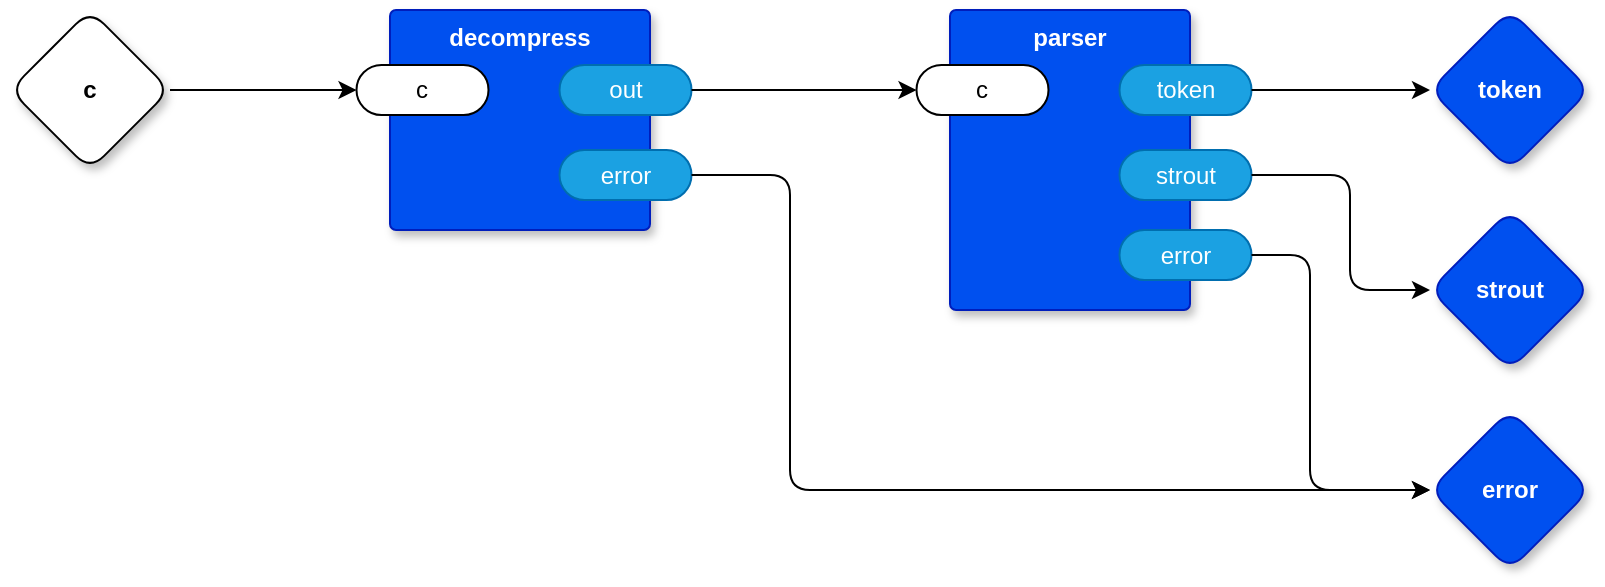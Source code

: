 <mxfile version="21.6.8" type="device" pages="3">
  <diagram id="mSFO4G60ufZmERrMrSx2" name="main">
    <mxGraphModel dx="1022" dy="669" grid="1" gridSize="10" guides="1" tooltips="1" connect="1" arrows="1" fold="1" page="1" pageScale="1" pageWidth="1100" pageHeight="850" math="0" shadow="0">
      <root>
        <mxCell id="0" />
        <mxCell id="1" parent="0" />
        <mxCell id="XrLjGz4Oy-Y_-dweoqUq-1" value="decompress" style="rounded=1;whiteSpace=wrap;html=1;sketch=0;container=1;recursiveResize=0;verticalAlign=top;arcSize=6;fontStyle=1;autosize=0;points=[];absoluteArcSize=1;shadow=1;strokeColor=#001DBC;fillColor=#0050ef;fontColor=#ffffff;" vertex="1" parent="1">
          <mxGeometry x="200" y="120" width="130" height="110" as="geometry">
            <mxRectangle x="-98" y="-1230" width="99" height="26" as="alternateBounds" />
          </mxGeometry>
        </mxCell>
        <mxCell id="XrLjGz4Oy-Y_-dweoqUq-2" value="c" style="rounded=1;whiteSpace=wrap;html=1;sketch=0;points=[[0,0.5,0,0,0],[1,0.5,0,0,0]];arcSize=50;" vertex="1" parent="XrLjGz4Oy-Y_-dweoqUq-1">
          <mxGeometry x="-16.75" y="27.5" width="66" height="25" as="geometry" />
        </mxCell>
        <mxCell id="XrLjGz4Oy-Y_-dweoqUq-3" value="out" style="rounded=1;whiteSpace=wrap;html=1;sketch=0;points=[[0,0.5,0,0,0],[1,0.5,0,0,0]];fillColor=#1ba1e2;fontColor=#ffffff;strokeColor=#006EAF;arcSize=50;" vertex="1" parent="XrLjGz4Oy-Y_-dweoqUq-1">
          <mxGeometry x="84.75" y="27.5" width="66" height="25" as="geometry" />
        </mxCell>
        <mxCell id="XrLjGz4Oy-Y_-dweoqUq-4" value="error" style="rounded=1;whiteSpace=wrap;html=1;sketch=0;points=[[0,0.5,0,0,0],[1,0.5,0,0,0]];fillColor=#1ba1e2;fontColor=#ffffff;strokeColor=#006EAF;arcSize=50;" vertex="1" parent="XrLjGz4Oy-Y_-dweoqUq-1">
          <mxGeometry x="84.75" y="70" width="66" height="25" as="geometry" />
        </mxCell>
        <mxCell id="XrLjGz4Oy-Y_-dweoqUq-5" value="parser" style="rounded=1;whiteSpace=wrap;html=1;sketch=0;container=1;recursiveResize=0;verticalAlign=top;arcSize=6;fontStyle=1;autosize=0;points=[];absoluteArcSize=1;shadow=1;strokeColor=#001DBC;fillColor=#0050ef;fontColor=#ffffff;" vertex="1" parent="1">
          <mxGeometry x="480" y="120" width="120" height="150" as="geometry">
            <mxRectangle x="-98" y="-1230" width="99" height="26" as="alternateBounds" />
          </mxGeometry>
        </mxCell>
        <mxCell id="XrLjGz4Oy-Y_-dweoqUq-6" value="c" style="rounded=1;whiteSpace=wrap;html=1;sketch=0;points=[[0,0.5,0,0,0],[1,0.5,0,0,0]];arcSize=50;" vertex="1" parent="XrLjGz4Oy-Y_-dweoqUq-5">
          <mxGeometry x="-16.75" y="27.5" width="66" height="25" as="geometry" />
        </mxCell>
        <mxCell id="XrLjGz4Oy-Y_-dweoqUq-7" value="token" style="rounded=1;whiteSpace=wrap;html=1;sketch=0;points=[[0,0.5,0,0,0],[1,0.5,0,0,0]];fillColor=#1ba1e2;fontColor=#ffffff;strokeColor=#006EAF;arcSize=50;" vertex="1" parent="XrLjGz4Oy-Y_-dweoqUq-5">
          <mxGeometry x="84.75" y="27.5" width="66" height="25" as="geometry" />
        </mxCell>
        <mxCell id="XrLjGz4Oy-Y_-dweoqUq-8" value="strout" style="rounded=1;whiteSpace=wrap;html=1;sketch=0;points=[[0,0.5,0,0,0],[1,0.5,0,0,0]];fillColor=#1ba1e2;fontColor=#ffffff;strokeColor=#006EAF;arcSize=50;" vertex="1" parent="XrLjGz4Oy-Y_-dweoqUq-5">
          <mxGeometry x="84.75" y="70" width="66" height="25" as="geometry" />
        </mxCell>
        <mxCell id="XrLjGz4Oy-Y_-dweoqUq-9" value="error" style="rounded=1;whiteSpace=wrap;html=1;sketch=0;points=[[0,0.5,0,0,0],[1,0.5,0,0,0]];fillColor=#1ba1e2;fontColor=#ffffff;strokeColor=#006EAF;arcSize=50;" vertex="1" parent="XrLjGz4Oy-Y_-dweoqUq-5">
          <mxGeometry x="84.75" y="110" width="66" height="25" as="geometry" />
        </mxCell>
        <mxCell id="XrLjGz4Oy-Y_-dweoqUq-25" style="edgeStyle=orthogonalEdgeStyle;shape=connector;rounded=1;orthogonalLoop=1;jettySize=auto;html=1;exitX=1;exitY=0.5;exitDx=0;exitDy=0;exitPerimeter=0;entryX=0;entryY=0.5;entryDx=0;entryDy=0;entryPerimeter=0;labelBackgroundColor=default;strokeColor=default;fontFamily=Helvetica;fontSize=11;fontColor=default;endArrow=classic;" edge="1" parent="1" source="XrLjGz4Oy-Y_-dweoqUq-11" target="XrLjGz4Oy-Y_-dweoqUq-2">
          <mxGeometry relative="1" as="geometry" />
        </mxCell>
        <mxCell id="XrLjGz4Oy-Y_-dweoqUq-11" value="c" style="rhombus;whiteSpace=wrap;html=1;rounded=1;fontStyle=1;glass=0;sketch=0;fontSize=12;points=[[0,0.5,0,0,0],[0.5,0,0,0,0],[0.5,1,0,0,0],[1,0.5,0,0,0]];shadow=1;" vertex="1" parent="1">
          <mxGeometry x="10" y="120" width="80" height="80" as="geometry" />
        </mxCell>
        <mxCell id="XrLjGz4Oy-Y_-dweoqUq-12" value="token" style="rhombus;whiteSpace=wrap;html=1;rounded=1;fillColor=#0050ef;fontColor=#ffffff;strokeColor=#001DBC;fontStyle=1;glass=0;sketch=0;fontSize=12;points=[[0,0.5,0,0,0],[0.5,0,0,0,0],[0.5,1,0,0,0],[1,0.5,0,0,0]];shadow=1;" vertex="1" parent="1">
          <mxGeometry x="720" y="120" width="80" height="80" as="geometry" />
        </mxCell>
        <mxCell id="XrLjGz4Oy-Y_-dweoqUq-13" value="strout" style="rhombus;whiteSpace=wrap;html=1;rounded=1;fillColor=#0050ef;fontColor=#ffffff;strokeColor=#001DBC;fontStyle=1;glass=0;sketch=0;fontSize=12;points=[[0,0.5,0,0,0],[0.5,0,0,0,0],[0.5,1,0,0,0],[1,0.5,0,0,0]];shadow=1;" vertex="1" parent="1">
          <mxGeometry x="720" y="220" width="80" height="80" as="geometry" />
        </mxCell>
        <mxCell id="XrLjGz4Oy-Y_-dweoqUq-14" value="error" style="rhombus;whiteSpace=wrap;html=1;rounded=1;fillColor=#0050ef;fontColor=#ffffff;strokeColor=#001DBC;fontStyle=1;glass=0;sketch=0;fontSize=12;points=[[0,0.5,0,0,0],[0.5,0,0,0,0],[0.5,1,0,0,0],[1,0.5,0,0,0]];shadow=1;" vertex="1" parent="1">
          <mxGeometry x="720" y="320" width="80" height="80" as="geometry" />
        </mxCell>
        <mxCell id="XrLjGz4Oy-Y_-dweoqUq-15" style="edgeStyle=orthogonalEdgeStyle;rounded=0;orthogonalLoop=1;jettySize=auto;html=1;exitX=1;exitY=0.5;exitDx=0;exitDy=0;exitPerimeter=0;" edge="1" parent="1" source="XrLjGz4Oy-Y_-dweoqUq-7" target="XrLjGz4Oy-Y_-dweoqUq-12">
          <mxGeometry relative="1" as="geometry" />
        </mxCell>
        <mxCell id="XrLjGz4Oy-Y_-dweoqUq-17" style="edgeStyle=orthogonalEdgeStyle;rounded=1;orthogonalLoop=1;jettySize=auto;html=1;exitX=1;exitY=0.5;exitDx=0;exitDy=0;exitPerimeter=0;entryX=0;entryY=0.5;entryDx=0;entryDy=0;entryPerimeter=0;" edge="1" parent="1" source="XrLjGz4Oy-Y_-dweoqUq-8" target="XrLjGz4Oy-Y_-dweoqUq-13">
          <mxGeometry relative="1" as="geometry">
            <Array as="points">
              <mxPoint x="680" y="203" />
              <mxPoint x="680" y="260" />
            </Array>
          </mxGeometry>
        </mxCell>
        <mxCell id="XrLjGz4Oy-Y_-dweoqUq-18" style="edgeStyle=orthogonalEdgeStyle;shape=connector;rounded=1;orthogonalLoop=1;jettySize=auto;html=1;exitX=1;exitY=0.5;exitDx=0;exitDy=0;exitPerimeter=0;entryX=0;entryY=0.5;entryDx=0;entryDy=0;entryPerimeter=0;labelBackgroundColor=default;strokeColor=default;fontFamily=Helvetica;fontSize=11;fontColor=default;endArrow=classic;" edge="1" parent="1" source="XrLjGz4Oy-Y_-dweoqUq-9" target="XrLjGz4Oy-Y_-dweoqUq-14">
          <mxGeometry relative="1" as="geometry">
            <Array as="points">
              <mxPoint x="660" y="243" />
              <mxPoint x="660" y="360" />
            </Array>
          </mxGeometry>
        </mxCell>
        <mxCell id="XrLjGz4Oy-Y_-dweoqUq-20" style="edgeStyle=orthogonalEdgeStyle;shape=connector;rounded=1;orthogonalLoop=1;jettySize=auto;html=1;exitX=1;exitY=0.5;exitDx=0;exitDy=0;exitPerimeter=0;entryX=0;entryY=0.5;entryDx=0;entryDy=0;entryPerimeter=0;labelBackgroundColor=default;strokeColor=default;fontFamily=Helvetica;fontSize=11;fontColor=default;endArrow=classic;" edge="1" parent="1" source="XrLjGz4Oy-Y_-dweoqUq-4" target="XrLjGz4Oy-Y_-dweoqUq-14">
          <mxGeometry relative="1" as="geometry">
            <Array as="points">
              <mxPoint x="400" y="203" />
              <mxPoint x="400" y="360" />
            </Array>
          </mxGeometry>
        </mxCell>
        <mxCell id="XrLjGz4Oy-Y_-dweoqUq-24" style="edgeStyle=orthogonalEdgeStyle;shape=connector;rounded=1;orthogonalLoop=1;jettySize=auto;html=1;exitX=1;exitY=0.5;exitDx=0;exitDy=0;exitPerimeter=0;entryX=0;entryY=0.5;entryDx=0;entryDy=0;entryPerimeter=0;labelBackgroundColor=default;strokeColor=default;fontFamily=Helvetica;fontSize=11;fontColor=default;endArrow=classic;" edge="1" parent="1" source="XrLjGz4Oy-Y_-dweoqUq-3" target="XrLjGz4Oy-Y_-dweoqUq-6">
          <mxGeometry relative="1" as="geometry" />
        </mxCell>
      </root>
    </mxGraphModel>
  </diagram>
  <diagram id="HK1phH5RGYY2fiLGqI9E" name="sm decompress">
    <mxGraphModel dx="1022" dy="669" grid="1" gridSize="10" guides="1" tooltips="1" connect="1" arrows="1" fold="1" page="1" pageScale="1" pageWidth="850" pageHeight="1100" math="0" shadow="0">
      <root>
        <mxCell id="0" />
        <mxCell id="1" parent="0" />
        <mxCell id="vGu3r4qqtElSZ2S06yqI-1" value="Wait For Len" style="ellipse;whiteSpace=wrap;html=1;fillColor=#dae8fc;strokeColor=#6c8ebf;" parent="1" vertex="1">
          <mxGeometry x="200" y="240" width="120" height="80" as="geometry" />
        </mxCell>
        <mxCell id="vGu3r4qqtElSZ2S06yqI-2" value="wait for character" style="ellipse;whiteSpace=wrap;html=1;fillColor=#dae8fc;strokeColor=#6c8ebf;" parent="1" vertex="1">
          <mxGeometry x="460" y="180" width="120" height="80" as="geometry" />
        </mxCell>
        <mxCell id="vGu3r4qqtElSZ2S06yqI-10" value="" style="ellipse;whiteSpace=wrap;html=1;aspect=fixed;fontFamily=Helvetica;fontSize=11;fontColor=default;" parent="1" vertex="1">
          <mxGeometry x="495" y="50" width="50" height="50" as="geometry" />
        </mxCell>
        <mxCell id="vGu3r4qqtElSZ2S06yqI-11" value="" style="endArrow=classic;html=1;rounded=1;labelBackgroundColor=default;strokeColor=default;fontFamily=Helvetica;fontSize=11;fontColor=default;shape=connector;curved=1;exitX=0.5;exitY=1;exitDx=0;exitDy=0;entryX=0.5;entryY=0;entryDx=0;entryDy=0;" parent="1" source="vGu3r4qqtElSZ2S06yqI-10" target="vGu3r4qqtElSZ2S06yqI-2" edge="1">
          <mxGeometry width="50" height="50" relative="1" as="geometry">
            <mxPoint x="360" y="290" as="sourcePoint" />
            <mxPoint x="510" y="120" as="targetPoint" />
          </mxGeometry>
        </mxCell>
        <mxCell id="vGu3r4qqtElSZ2S06yqI-12" value="" style="endArrow=classic;html=1;rounded=1;labelBackgroundColor=default;strokeColor=default;fontFamily=Helvetica;fontSize=11;fontColor=default;shape=connector;curved=1;exitX=1;exitY=0;exitDx=0;exitDy=0;entryX=1;entryY=1;entryDx=0;entryDy=0;" parent="1" source="vGu3r4qqtElSZ2S06yqI-2" target="vGu3r4qqtElSZ2S06yqI-2" edge="1">
          <mxGeometry width="50" height="50" relative="1" as="geometry">
            <mxPoint x="360" y="290" as="sourcePoint" />
            <mxPoint x="410" y="240" as="targetPoint" />
            <Array as="points">
              <mxPoint x="650" y="170" />
              <mxPoint x="690" y="220" />
              <mxPoint x="650" y="270" />
            </Array>
          </mxGeometry>
        </mxCell>
        <mxCell id="vGu3r4qqtElSZ2S06yqI-14" value="" style="endArrow=classic;html=1;rounded=1;labelBackgroundColor=default;strokeColor=default;fontFamily=Helvetica;fontSize=11;fontColor=default;shape=connector;curved=1;exitX=0;exitY=1;exitDx=0;exitDy=0;entryX=0;entryY=0.5;entryDx=0;entryDy=0;" parent="1" source="vGu3r4qqtElSZ2S06yqI-2" target="vGu3r4qqtElSZ2S06yqI-2" edge="1">
          <mxGeometry width="50" height="50" relative="1" as="geometry">
            <mxPoint x="360" y="290" as="sourcePoint" />
            <mxPoint x="410" y="240" as="targetPoint" />
            <Array as="points">
              <mxPoint x="450" y="280" />
              <mxPoint x="390" y="280" />
              <mxPoint x="410" y="240" />
            </Array>
          </mxGeometry>
        </mxCell>
        <mxCell id="vGu3r4qqtElSZ2S06yqI-16" value="" style="endArrow=classic;html=1;rounded=1;labelBackgroundColor=default;strokeColor=default;fontFamily=Helvetica;fontSize=11;fontColor=default;shape=connector;curved=1;exitX=0;exitY=0;exitDx=0;exitDy=0;entryX=1;entryY=0;entryDx=0;entryDy=0;" parent="1" source="vGu3r4qqtElSZ2S06yqI-2" target="vGu3r4qqtElSZ2S06yqI-1" edge="1">
          <mxGeometry width="50" height="50" relative="1" as="geometry">
            <mxPoint x="400" y="310" as="sourcePoint" />
            <mxPoint x="450" y="260" as="targetPoint" />
            <Array as="points">
              <mxPoint x="360" y="150" />
            </Array>
          </mxGeometry>
        </mxCell>
        <mxCell id="vGu3r4qqtElSZ2S06yqI-26" value="" style="endArrow=classic;html=1;rounded=1;labelBackgroundColor=default;strokeColor=default;fontFamily=Helvetica;fontSize=11;fontColor=default;shape=connector;curved=1;entryX=0.5;entryY=1;entryDx=0;entryDy=0;exitX=1;exitY=1;exitDx=0;exitDy=0;" parent="1" source="vGu3r4qqtElSZ2S06yqI-1" target="vGu3r4qqtElSZ2S06yqI-2" edge="1">
          <mxGeometry width="50" height="50" relative="1" as="geometry">
            <mxPoint x="280" y="310" as="sourcePoint" />
            <mxPoint x="330" y="260" as="targetPoint" />
            <Array as="points">
              <mxPoint x="460" y="380" />
            </Array>
          </mxGeometry>
        </mxCell>
        <mxCell id="vGu3r4qqtElSZ2S06yqI-27" value="Events" parent="0" />
        <mxCell id="vGu3r4qqtElSZ2S06yqI-29" value="c" style="rounded=1;whiteSpace=wrap;html=1;fontFamily=Helvetica;fontSize=11;fillColor=#f8cecc;strokeColor=#b85450;" parent="vGu3r4qqtElSZ2S06yqI-27" vertex="1">
          <mxGeometry x="330" y="150" width="80" height="20" as="geometry" />
        </mxCell>
        <mxCell id="vGu3r4qqtElSZ2S06yqI-30" value="c" style="rounded=1;whiteSpace=wrap;html=1;fontFamily=Helvetica;fontSize=11;fillColor=#f8cecc;strokeColor=#b85450;" parent="vGu3r4qqtElSZ2S06yqI-27" vertex="1">
          <mxGeometry x="385" y="280" width="80" height="20" as="geometry" />
        </mxCell>
        <mxCell id="vGu3r4qqtElSZ2S06yqI-31" value="c" style="rounded=1;whiteSpace=wrap;html=1;fontFamily=Helvetica;fontSize=11;fillColor=#f8cecc;strokeColor=#b85450;" parent="vGu3r4qqtElSZ2S06yqI-27" vertex="1">
          <mxGeometry x="580" y="150" width="80" height="20" as="geometry" />
        </mxCell>
        <mxCell id="vGu3r4qqtElSZ2S06yqI-32" value="c" style="rounded=1;whiteSpace=wrap;html=1;fontFamily=Helvetica;fontSize=11;fillColor=#f8cecc;strokeColor=#b85450;" parent="vGu3r4qqtElSZ2S06yqI-27" vertex="1">
          <mxGeometry x="400" y="340" width="80" height="20" as="geometry" />
        </mxCell>
        <mxCell id="vGu3r4qqtElSZ2S06yqI-33" value="Guards" parent="0" />
        <mxCell id="vGu3r4qqtElSZ2S06yqI-37" value="c == 0xFF" style="rounded=1;whiteSpace=wrap;html=1;fontFamily=Helvetica;fontSize=11;fillColor=#fff2cc;strokeColor=#d6b656;" parent="vGu3r4qqtElSZ2S06yqI-33" vertex="1">
          <mxGeometry x="280" y="170" width="80" height="20" as="geometry" />
        </mxCell>
        <mxCell id="vGu3r4qqtElSZ2S06yqI-38" value="c == EOF" style="rounded=1;whiteSpace=wrap;html=1;fontFamily=Helvetica;fontSize=11;fillColor=#fff2cc;strokeColor=#d6b656;" parent="vGu3r4qqtElSZ2S06yqI-33" vertex="1">
          <mxGeometry x="370" y="300" width="80" height="20" as="geometry" />
        </mxCell>
        <mxCell id="vGu3r4qqtElSZ2S06yqI-39" value="c != 0xFF &amp;amp;&amp;amp; c != EOF" style="rounded=0;whiteSpace=wrap;html=1;fontFamily=Helvetica;fontSize=11;fillColor=#fff2cc;strokeColor=#d6b656;arcSize=50;" parent="vGu3r4qqtElSZ2S06yqI-33" vertex="1">
          <mxGeometry x="630" y="170" width="130" height="20" as="geometry" />
        </mxCell>
        <mxCell id="vGu3r4qqtElSZ2S06yqI-41" value="Actions" parent="0" />
        <mxCell id="vGu3r4qqtElSZ2S06yqI-42" value="c -&amp;gt; out" style="rounded=1;whiteSpace=wrap;html=1;fontFamily=Helvetica;fontSize=11;fillColor=#f5f5f5;strokeColor=#666666;fontColor=#333333;" parent="vGu3r4qqtElSZ2S06yqI-41" vertex="1">
          <mxGeometry x="700" y="190" width="80" height="20" as="geometry" />
        </mxCell>
        <mxCell id="vGu3r4qqtElSZ2S06yqI-43" value="c -&amp;gt; out&lt;br&gt;Len times" style="rounded=1;whiteSpace=wrap;html=1;fontFamily=Helvetica;fontSize=11;fillColor=#f5f5f5;strokeColor=#666666;fontColor=#333333;" parent="vGu3r4qqtElSZ2S06yqI-41" vertex="1">
          <mxGeometry x="430" y="360" width="80" height="30" as="geometry" />
        </mxCell>
        <mxCell id="vGu3r4qqtElSZ2S06yqI-45" value="Len = c" style="rounded=1;whiteSpace=wrap;html=1;fontFamily=Helvetica;fontSize=11;fillColor=#f5f5f5;strokeColor=#666666;fontColor=#333333;" parent="vGu3r4qqtElSZ2S06yqI-41" vertex="1">
          <mxGeometry x="250" y="190" width="80" height="20" as="geometry" />
        </mxCell>
        <mxCell id="dOa_nTdah6o6NHDu_8-Q-9" value="int Len;" style="rounded=1;whiteSpace=wrap;html=1;fontFamily=Helvetica;fontSize=11;fontColor=#333333;fillColor=#f5f5f5;strokeColor=#666666;" parent="vGu3r4qqtElSZ2S06yqI-41" vertex="1">
          <mxGeometry x="520" y="60" width="80" height="20" as="geometry" />
        </mxCell>
      </root>
    </mxGraphModel>
  </diagram>
  <diagram id="0fGMUjhH_l3Tex7Qu2s6" name="sm parser">
    <mxGraphModel dx="1262" dy="669" grid="1" gridSize="10" guides="1" tooltips="1" connect="1" arrows="1" fold="1" page="1" pageScale="1" pageWidth="1100" pageHeight="850" math="0" shadow="0">
      <root>
        <mxCell id="0" />
        <mxCell id="1" value="states" style="locked=1;" parent="0" />
        <mxCell id="PCtxDKCk-XMuPlPl9Ei9-1" value="wait for character" style="ellipse;whiteSpace=wrap;html=1;fillColor=#dae8fc;strokeColor=#6c8ebf;points=[[0.03,0.3,0,0,0],[0.03,0.64,0,0,0],[0.2,0.1,0,0,0],[0.2,0.9,0,0,0],[0.5,0,0,0,0],[0.5,1,0,0,0],[0.82,0.1,0,0,0],[0.82,0.9,0,0,0],[0.97,0.34,0,0,0],[0.97,0.64,0,0,0]];" vertex="1" parent="1">
          <mxGeometry x="280" y="160" width="120" height="80" as="geometry" />
        </mxCell>
        <mxCell id="PCtxDKCk-XMuPlPl9Ei9-2" style="edgeStyle=none;shape=connector;curved=1;rounded=1;orthogonalLoop=1;jettySize=auto;html=1;entryX=0.5;entryY=0;entryDx=0;entryDy=0;labelBackgroundColor=default;strokeColor=default;fontFamily=Helvetica;fontSize=11;fontColor=default;endArrow=classic;" edge="1" parent="1" source="PCtxDKCk-XMuPlPl9Ei9-3" target="PCtxDKCk-XMuPlPl9Ei9-1">
          <mxGeometry relative="1" as="geometry" />
        </mxCell>
        <mxCell id="PCtxDKCk-XMuPlPl9Ei9-3" value="" style="ellipse;whiteSpace=wrap;html=1;aspect=fixed;fontFamily=Helvetica;fontSize=11;fontColor=default;" vertex="1" parent="1">
          <mxGeometry x="315" y="40" width="50" height="50" as="geometry" />
        </mxCell>
        <mxCell id="PCtxDKCk-XMuPlPl9Ei9-4" value="transitions" style="locked=1;" parent="0" />
        <mxCell id="PCtxDKCk-XMuPlPl9Ei9-8" value="" style="curved=1;endArrow=classic;html=1;rounded=1;labelBackgroundColor=default;strokeColor=default;fontFamily=Helvetica;fontSize=11;fontColor=default;shape=connector;exitX=0.03;exitY=0.64;exitDx=0;exitDy=0;exitPerimeter=0;entryX=0.2;entryY=0.9;entryDx=0;entryDy=0;entryPerimeter=0;" edge="1" parent="PCtxDKCk-XMuPlPl9Ei9-4" source="PCtxDKCk-XMuPlPl9Ei9-1" target="PCtxDKCk-XMuPlPl9Ei9-1">
          <mxGeometry width="50" height="50" relative="1" as="geometry">
            <mxPoint x="500" y="370" as="sourcePoint" />
            <mxPoint x="550" y="320" as="targetPoint" />
            <Array as="points">
              <mxPoint x="250" y="220" />
              <mxPoint x="240" y="240" />
              <mxPoint x="250" y="260" />
              <mxPoint x="280" y="260" />
            </Array>
          </mxGeometry>
        </mxCell>
        <mxCell id="PCtxDKCk-XMuPlPl9Ei9-9" value="" style="curved=1;endArrow=classic;html=1;rounded=1;labelBackgroundColor=default;strokeColor=default;fontFamily=Helvetica;fontSize=11;fontColor=default;shape=connector;exitX=0.97;exitY=0.64;exitDx=0;exitDy=0;exitPerimeter=0;entryX=0.82;entryY=0.9;entryDx=0;entryDy=0;entryPerimeter=0;" edge="1" parent="PCtxDKCk-XMuPlPl9Ei9-4" source="PCtxDKCk-XMuPlPl9Ei9-1" target="PCtxDKCk-XMuPlPl9Ei9-1">
          <mxGeometry width="50" height="50" relative="1" as="geometry">
            <mxPoint x="370" y="290" as="sourcePoint" />
            <mxPoint x="370" y="310" as="targetPoint" />
            <Array as="points">
              <mxPoint x="430" y="220" />
              <mxPoint x="440" y="240" />
              <mxPoint x="430" y="260" />
              <mxPoint x="390" y="260" />
            </Array>
          </mxGeometry>
        </mxCell>
        <mxCell id="PCtxDKCk-XMuPlPl9Ei9-11" value="" style="curved=1;endArrow=classic;html=1;rounded=1;labelBackgroundColor=default;strokeColor=default;fontFamily=Helvetica;fontSize=11;fontColor=default;shape=connector;exitX=0.2;exitY=0.1;exitDx=0;exitDy=0;exitPerimeter=0;entryX=0.03;entryY=0.3;entryDx=0;entryDy=0;entryPerimeter=0;" edge="1" parent="PCtxDKCk-XMuPlPl9Ei9-4" source="PCtxDKCk-XMuPlPl9Ei9-1" target="PCtxDKCk-XMuPlPl9Ei9-1">
          <mxGeometry width="50" height="50" relative="1" as="geometry">
            <mxPoint x="410" y="280" as="sourcePoint" />
            <mxPoint x="410" y="330" as="targetPoint" />
            <Array as="points">
              <mxPoint x="290" y="130" />
              <mxPoint x="250" y="130" />
              <mxPoint x="240" y="160" />
              <mxPoint x="260" y="180" />
            </Array>
          </mxGeometry>
        </mxCell>
        <mxCell id="PCtxDKCk-XMuPlPl9Ei9-13" value="" style="curved=1;endArrow=classic;html=1;rounded=1;labelBackgroundColor=default;strokeColor=default;fontFamily=Helvetica;fontSize=11;fontColor=default;shape=connector;exitX=0.82;exitY=0.1;exitDx=0;exitDy=0;exitPerimeter=0;entryX=0.97;entryY=0.34;entryDx=0;entryDy=0;entryPerimeter=0;" edge="1" parent="PCtxDKCk-XMuPlPl9Ei9-4" source="PCtxDKCk-XMuPlPl9Ei9-1" target="PCtxDKCk-XMuPlPl9Ei9-1">
          <mxGeometry width="50" height="50" relative="1" as="geometry">
            <mxPoint x="370" y="260" as="sourcePoint" />
            <mxPoint x="420" y="210" as="targetPoint" />
            <Array as="points">
              <mxPoint x="390" y="140" />
              <mxPoint x="420" y="130" />
              <mxPoint x="440" y="150" />
              <mxPoint x="430" y="180" />
            </Array>
          </mxGeometry>
        </mxCell>
        <mxCell id="PCtxDKCk-XMuPlPl9Ei9-14" value="events" style="locked=1;" parent="0" />
        <mxCell id="gkOtgC_M-VPJHdKjA_MQ-1" value="c" style="rounded=1;whiteSpace=wrap;html=1;fontFamily=Helvetica;fontSize=11;fillColor=#f8cecc;strokeColor=#b85450;" vertex="1" parent="PCtxDKCk-XMuPlPl9Ei9-14">
          <mxGeometry x="210" y="250" width="40" height="20" as="geometry" />
        </mxCell>
        <mxCell id="gkOtgC_M-VPJHdKjA_MQ-2" value="c" style="rounded=1;whiteSpace=wrap;html=1;fontFamily=Helvetica;fontSize=11;fillColor=#f8cecc;strokeColor=#b85450;" vertex="1" parent="PCtxDKCk-XMuPlPl9Ei9-14">
          <mxGeometry x="430" y="250" width="40" height="20" as="geometry" />
        </mxCell>
        <mxCell id="gkOtgC_M-VPJHdKjA_MQ-3" value="c" style="rounded=1;whiteSpace=wrap;html=1;fontFamily=Helvetica;fontSize=11;fillColor=#f8cecc;strokeColor=#b85450;" vertex="1" parent="PCtxDKCk-XMuPlPl9Ei9-14">
          <mxGeometry x="430" y="130" width="40" height="20" as="geometry" />
        </mxCell>
        <mxCell id="gkOtgC_M-VPJHdKjA_MQ-4" value="c" style="rounded=1;whiteSpace=wrap;html=1;fontFamily=Helvetica;fontSize=11;fillColor=#f8cecc;strokeColor=#b85450;" vertex="1" parent="PCtxDKCk-XMuPlPl9Ei9-14">
          <mxGeometry x="210" y="130" width="40" height="20" as="geometry" />
        </mxCell>
        <mxCell id="QHTXQmacUig1TSdQCZOn-1" value="guards" style="locked=1;" parent="0" />
        <mxCell id="Pd5S_PKy-yTjK5EojUim-1" value="c != EOF &amp;amp;&amp;amp; ! isalpha (c)" style="rounded=1;whiteSpace=wrap;html=1;fontFamily=Helvetica;fontSize=11;fillColor=#fff2cc;strokeColor=#d6b656;" vertex="1" parent="QHTXQmacUig1TSdQCZOn-1">
          <mxGeometry x="440" y="270" width="130" height="20" as="geometry" />
        </mxCell>
        <mxCell id="Pd5S_PKy-yTjK5EojUim-2" value="isalpha (c)" style="rounded=1;whiteSpace=wrap;html=1;fontFamily=Helvetica;fontSize=11;fillColor=#fff2cc;strokeColor=#d6b656;fontStyle=1" vertex="1" parent="QHTXQmacUig1TSdQCZOn-1">
          <mxGeometry x="440" y="150" width="80" height="20" as="geometry" />
        </mxCell>
        <mxCell id="Pd5S_PKy-yTjK5EojUim-3" value="c == EOF &amp;amp;&amp;amp; buffer is empty" style="rounded=1;whiteSpace=wrap;html=1;fontFamily=Helvetica;fontSize=11;fillColor=#fff2cc;strokeColor=#d6b656;" vertex="1" parent="QHTXQmacUig1TSdQCZOn-1">
          <mxGeometry x="70" y="150" width="160" height="20" as="geometry" />
        </mxCell>
        <mxCell id="Pd5S_PKy-yTjK5EojUim-4" value="c == EOF &amp;amp;&amp;amp; buffer is not empty" style="rounded=1;whiteSpace=wrap;html=1;fontFamily=Helvetica;fontSize=11;fillColor=#fff2cc;strokeColor=#d6b656;" vertex="1" parent="QHTXQmacUig1TSdQCZOn-1">
          <mxGeometry x="60" y="270" width="180" height="20" as="geometry" />
        </mxCell>
        <mxCell id="Pd5S_PKy-yTjK5EojUim-5" value="actions" style="" parent="0" />
        <mxCell id="WVKx6YvsKq-8Dsry4m7V-1" value="buffer += c" style="rounded=1;whiteSpace=wrap;html=1;fontFamily=Helvetica;fontSize=11;fillColor=#f5f5f5;strokeColor=#666666;fontColor=#333333;align=left;spacingLeft=4;" vertex="1" parent="Pd5S_PKy-yTjK5EojUim-5">
          <mxGeometry x="470" y="170" width="70" height="20" as="geometry" />
        </mxCell>
        <mxCell id="WVKx6YvsKq-8Dsry4m7V-2" value="send word&lt;br&gt;send punct (c)&lt;br&gt;clear buffer" style="rounded=1;whiteSpace=wrap;html=1;fontFamily=Helvetica;fontSize=11;fillColor=#f5f5f5;strokeColor=#666666;fontColor=#333333;align=left;spacingLeft=4;" vertex="1" parent="Pd5S_PKy-yTjK5EojUim-5">
          <mxGeometry x="450" y="290" width="80" height="50" as="geometry" />
        </mxCell>
        <mxCell id="WVKx6YvsKq-8Dsry4m7V-3" value="clear buffer" style="rounded=1;whiteSpace=wrap;html=1;fontFamily=Helvetica;fontSize=11;fillColor=#f5f5f5;strokeColor=#666666;fontColor=#333333;align=left;spacingLeft=4;" vertex="1" parent="Pd5S_PKy-yTjK5EojUim-5">
          <mxGeometry x="40" y="170" width="70" height="20" as="geometry" />
        </mxCell>
        <mxCell id="WVKx6YvsKq-8Dsry4m7V-4" value="send word&lt;br&gt;clear buffer" style="rounded=1;whiteSpace=wrap;html=1;fontFamily=Helvetica;fontSize=11;fillColor=#f5f5f5;strokeColor=#666666;fontColor=#333333;align=left;spacingLeft=4;" vertex="1" parent="Pd5S_PKy-yTjK5EojUim-5">
          <mxGeometry x="40" y="290" width="70" height="40" as="geometry" />
        </mxCell>
      </root>
    </mxGraphModel>
  </diagram>
</mxfile>
